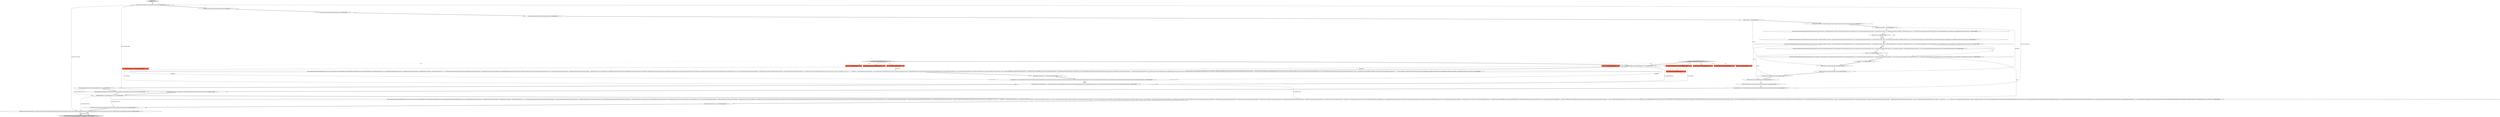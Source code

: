 digraph {
21 [style = filled, label = "Tenants tenants = mock()@@@7@@@['0', '0', '1']", fillcolor = white, shape = ellipse image = "AAA0AAABBB3BBB"];
5 [style = filled, label = "final Long entriesNum@@@2@@@['1', '0', '0']", fillcolor = tomato, shape = box image = "AAA0AAABBB1BBB"];
32 [style = filled, label = "Namespaces namespaces = mock()@@@9@@@['0', '0', '1']", fillcolor = white, shape = ellipse image = "AAA0AAABBB3BBB"];
13 [style = filled, label = "KeyValue message@@@2@@@['1', '0', '0']", fillcolor = tomato, shape = box image = "AAA0AAABBB1BBB"];
22 [style = filled, label = "doReturn(pulsarAdmin).when(this.pulsarConnectorConfig).getPulsarAdmin()@@@79@@@['0', '0', '1']", fillcolor = white, shape = ellipse image = "AAA0AAABBB3BBB"];
6 [style = filled, label = "PulsarSqlSchemaInfoProvider pulsarSqlSchemaInfoProvider = mock()@@@80@@@['1', '1', '0']", fillcolor = white, shape = ellipse image = "AAA0AAABBB1BBB"];
0 [style = filled, label = "PulsarRecordCursor pulsarRecordCursor = spy(new PulsarRecordCursor(ColumnHandles,split,pulsarConnectorConfig,managedLedgerFactory,new ManagedLedgerConfig(),new PulsarConnectorMetricsTracker(new NullStatsProvider()),dispatchingRowDecoderFactory))@@@79@@@['1', '1', '0']", fillcolor = white, shape = ellipse image = "AAA0AAABBB1BBB"];
44 [style = filled, label = "pulsarAdmin = mock()@@@74@@@['0', '0', '1']", fillcolor = white, shape = ellipse image = "AAA0AAABBB3BBB"];
42 [style = filled, label = "doReturn(schemas).when(pulsarAdmin).schemas()@@@78@@@['0', '0', '1']", fillcolor = white, shape = ellipse image = "AAA0AAABBB3BBB"];
25 [style = filled, label = "when(PulsarConnectorCache.instance.getManagedLedgerFactory()).thenReturn(managedLedgerFactory)@@@196@@@['0', '0', '1']", fillcolor = white, shape = ellipse image = "AAA0AAABBB3BBB"];
26 [style = filled, label = "this.pulsarMetadata = new PulsarMetadata(pulsarConnectorId,this.pulsarConnectorConfig,dispatchingRowDecoderFactory)@@@80@@@['0', '0', '1']", fillcolor = white, shape = ellipse image = "AAA0AAABBB3BBB"];
31 [style = filled, label = "when(namespaces.getNamespaces(anyString())).thenAnswer(new Answer<List<String>>(){@Override public List<String> answer(InvocationOnMock invocation){Object(( args = invocation.getArguments()String tenant = (String)args(0(List<String> ns = getNamespace(tenant)if (ns.isEmpty()) {ClientErrorException cee = new ClientErrorException(Response.status(404).build())throw new PulsarAdminException(cee,cee.getMessage(),cee.getResponse().getStatus())}return ns}})@@@10@@@['0', '0', '1']", fillcolor = white, shape = ellipse image = "AAA0AAABBB3BBB"];
12 [style = filled, label = "when(managedLedgerFactory.openReadOnlyCursor(any(),any(),any())).then(new Answer<ReadOnlyCursor>(){@Override public ReadOnlyCursor answer(InvocationOnMock invocationOnMock){Object(( args = invocationOnMock.getArguments()String topic = (String)args(0(PositionImpl positionImpl = (PositionImpl)args(1(int position = positionImpl.getEntryId() == -1? 0: (int)positionImpl.getEntryId()positions.put(topic,position)ReadOnlyCursorImpl readOnlyCursor = mock()doReturn(entriesNum).when(readOnlyCursor).getNumberOfEntries()doAnswer(new Answer<Void>(){@Override public Void answer(InvocationOnMock invocation){Object(( args = invocation.getArguments()Integer skipEntries = (Integer)args(0(positions.put(topic,positions.get(topic) + skipEntries)return null}}).when(readOnlyCursor).skipEntries(anyInt())when(readOnlyCursor.getReadPosition()).thenAnswer(new Answer<PositionImpl>(){@Override public PositionImpl answer(InvocationOnMock invocationOnMock){return PositionImpl.get(0,positions.get(topic))}})doAnswer(new Answer(){@Override public Object answer(InvocationOnMock invocationOnMock){Object(( args = invocationOnMock.getArguments()Integer readEntries = (Integer)args(0(AsyncCallbacks.ReadEntriesCallback callback = (AsyncCallbacks.ReadEntriesCallback)args(2(Object ctx = args(3(new Thread(new Runnable(){@Override public void run(){List<Entry> entries = new LinkedList<>()for (int i = 0 i < readEntries i++){MessageMetadata messageMetadata = new MessageMetadata().setProducerName(\"test-producer\").setSequenceId(positions.get(topic)).setPublishTime(System.currentTimeMillis())if (KeyValueEncodingType.SEPARATED.equals(schema.getKeyValueEncodingType())) {messageMetadata.setPartitionKey(new String(schema.getKeySchema().encode(message.getKey()),Charset.forName(\"UTF-8\"))).setPartitionKeyB64Encoded(false)}ByteBuf dataPayload = io.netty.buffer.Unpooled.copiedBuffer(schema.encode(message))ByteBuf byteBuf = serializeMetadataAndPayload(Commands.ChecksumType.Crc32c,messageMetadata,dataPayload)entries.add(EntryImpl.create(0,positions.get(topic),byteBuf))positions.put(topic,positions.get(topic) + 1)}callback.readEntriesComplete(entries,ctx)}}).start()return null}}).when(readOnlyCursor).asyncReadEntries(anyInt(),anyLong(),any(),any(),any())when(readOnlyCursor.hasMoreEntries()).thenAnswer(new Answer<Boolean>(){@Override public Boolean answer(InvocationOnMock invocationOnMock){return positions.get(topic) < entriesNum}})when(readOnlyCursor.getNumberOfEntries(any())).then(new Answer<Long>(){@Override public Long answer(InvocationOnMock invocationOnMock){Object(( args = invocationOnMock.getArguments()com.google.common.collect.Range<PositionImpl> range = (com.google.common.collect.Range<PositionImpl>)args(0(return (range.upperEndpoint().getEntryId() + 1) - range.lowerEndpoint().getEntryId()}})when(readOnlyCursor.getCurrentLedgerInfo()).thenReturn(MLDataFormats.ManagedLedgerInfo.LedgerInfo.newBuilder().setLedgerId(0).build())return readOnlyCursor}})@@@4@@@['1', '1', '0']", fillcolor = white, shape = ellipse image = "AAA0AAABBB1BBB"];
20 [style = filled, label = "mockKeyValueSchemaPulsarRecordCursor['0', '1', '0']", fillcolor = lightgray, shape = diamond image = "AAA0AAABBB2BBB"];
19 [style = filled, label = "final TopicName topicName@@@2@@@['0', '1', '0']", fillcolor = tomato, shape = box image = "AAA1AAABBB2BBB"];
23 [style = filled, label = "PulsarRecordCursor pulsarRecordCursor = spy(new PulsarRecordCursor(topicsToColumnHandles.get(split.getKey()),split.getValue(),pulsarConnectorConfig,managedLedgerFactory,new ManagedLedgerConfig(),new PulsarConnectorMetricsTracker(new NullStatsProvider()),dispatchingRowDecoderFactory))@@@198@@@['0', '0', '1']", fillcolor = white, shape = ellipse image = "AAA0AAABBB3BBB"];
47 [style = filled, label = "this.pulsarConnectorConfig.setMaxSplitEntryQueueSize(10)@@@5@@@['0', '0', '1']", fillcolor = white, shape = ellipse image = "AAA0AAABBB3BBB"];
4 [style = filled, label = "when(managedLedgerFactory.openReadOnlyCursor(any(),any(),any())).then(new Answer<ReadOnlyCursor>(){@Override public ReadOnlyCursor answer(InvocationOnMock invocationOnMock){Object(( args = invocationOnMock.getArguments()String topic = (String)args(0(PositionImpl positionImpl = (PositionImpl)args(1(int position = positionImpl.getEntryId() == -1? 0: (int)positionImpl.getEntryId()positions.put(topic,position)String schemaName = TopicName.get(TopicName.get(topic.replaceAll(\"/persistent\",\"\")).getPartitionedTopicName()).getSchemaName()long entries = topicsToNumEntries.get(schemaName)ReadOnlyCursorImpl readOnlyCursor = mock()doReturn(entries).when(readOnlyCursor).getNumberOfEntries()doAnswer(new Answer<Void>(){@Override public Void answer(InvocationOnMock invocation){Object(( args = invocation.getArguments()Integer skipEntries = (Integer)args(0(positions.put(topic,positions.get(topic) + skipEntries)return null}}).when(readOnlyCursor).skipEntries(anyInt())when(readOnlyCursor.getReadPosition()).thenAnswer(new Answer<PositionImpl>(){@Override public PositionImpl answer(InvocationOnMock invocationOnMock){return PositionImpl.get(0,positions.get(topic))}})doAnswer(new Answer(){@Override public Object answer(InvocationOnMock invocationOnMock){Object(( args = invocationOnMock.getArguments()Integer readEntries = (Integer)args(0(AsyncCallbacks.ReadEntriesCallback callback = (AsyncCallbacks.ReadEntriesCallback)args(2(Object ctx = args(3(new Thread(new Runnable(){@Override public void run(){List<Entry> entries = new LinkedList<>()for (int i = 0 i < readEntries i++){TestPulsarConnector.Bar bar = new TestPulsarConnector.Bar()bar.field1 = fooFunctions.get(\"bar.field1\").apply(count) == null? null: (int)fooFunctions.get(\"bar.field1\").apply(count)bar.field2 = fooFunctions.get(\"bar.field2\").apply(count) == null? null: (String)fooFunctions.get(\"bar.field2\").apply(count)bar.field3 = (float)fooFunctions.get(\"bar.field3\").apply(count)Foo foo = new Foo()foo.field1 = (int)fooFunctions.get(\"field1\").apply(count)foo.field2 = (String)fooFunctions.get(\"field2\").apply(count)foo.field3 = (float)fooFunctions.get(\"field3\").apply(count)foo.field4 = (double)fooFunctions.get(\"field4\").apply(count)foo.field5 = (boolean)fooFunctions.get(\"field5\").apply(count)foo.field6 = (long)fooFunctions.get(\"field6\").apply(count)foo.timestamp = (long)fooFunctions.get(\"timestamp\").apply(count)foo.time = (int)fooFunctions.get(\"time\").apply(count)foo.date = (int)fooFunctions.get(\"date\").apply(count)foo.bar = barfoo.field7 = (Foo.TestEnum)fooFunctions.get(\"field7\").apply(count)MessageMetadata messageMetadata = new MessageMetadata().setProducerName(\"test-producer\").setSequenceId(positions.get(topic)).setPublishTime(System.currentTimeMillis())Schema schema = topicsToSchemas.get(schemaName).getType() == SchemaType.AVRO? AvroSchema.of(): JSONSchema.of()ByteBuf payload = io.netty.buffer.Unpooled.copiedBuffer(schema.encode(foo))ByteBuf byteBuf = serializeMetadataAndPayload(Commands.ChecksumType.Crc32c,messageMetadata,payload)completedBytes += byteBuf.readableBytes()entries.add(EntryImpl.create(0,positions.get(topic),byteBuf))positions.put(topic,positions.get(topic) + 1)count++}callback.readEntriesComplete(entries,ctx)}}).start()return null}}).when(readOnlyCursor).asyncReadEntries(anyInt(),anyLong(),any(),any(),any())when(readOnlyCursor.hasMoreEntries()).thenAnswer(new Answer<Boolean>(){@Override public Boolean answer(InvocationOnMock invocationOnMock){return positions.get(topic) < entries}})when(readOnlyCursor.findNewestMatching(any(),any())).then(new Answer<Position>(){@Override public Position answer(InvocationOnMock invocationOnMock){Object(( args = invocationOnMock.getArguments()com.google.common.base.Predicate<Entry> predicate = (com.google.common.base.Predicate<Entry>)args(1(String schemaName = TopicName.get(TopicName.get(topic.replaceAll(\"/persistent\",\"\")).getPartitionedTopicName()).getSchemaName()List<Entry> entries = getTopicEntries(schemaName)Integer target = nullfor (int i = entries.size() - 1 i >= 0 i--){Entry entry = entries.get(i)if (predicate.apply(entry)) {target = ibreak}}return target == null? null: new PositionImpl(0,target)}})when(readOnlyCursor.getNumberOfEntries(any())).then(new Answer<Long>(){@Override public Long answer(InvocationOnMock invocationOnMock){Object(( args = invocationOnMock.getArguments()com.google.common.collect.Range<PositionImpl> range = (com.google.common.collect.Range<PositionImpl>)args(0(return (range.upperEndpoint().getEntryId() + 1) - range.lowerEndpoint().getEntryId()}})when(readOnlyCursor.getCurrentLedgerInfo()).thenReturn(MLDataFormats.ManagedLedgerInfo.LedgerInfo.newBuilder().setLedgerId(0).build())return readOnlyCursor}})@@@83@@@['1', '1', '1']", fillcolor = white, shape = ellipse image = "AAA0AAABBB1BBB"];
34 [style = filled, label = "doReturn(namespaces).when(pulsarAdmin).namespaces()@@@76@@@['0', '0', '1']", fillcolor = white, shape = ellipse image = "AAA0AAABBB3BBB"];
41 [style = filled, label = "this.pulsarConnectorConfig.setMaxEntryReadBatchSize(1)@@@4@@@['0', '0', '1']", fillcolor = white, shape = ellipse image = "AAA0AAABBB3BBB"];
7 [style = filled, label = "mockKeyValueSchemaPulsarRecordCursor['1', '0', '0']", fillcolor = lightgray, shape = diamond image = "AAA0AAABBB1BBB"];
18 [style = filled, label = "List<PulsarColumnHandle> ColumnHandles@@@2@@@['0', '1', '0']", fillcolor = tomato, shape = box image = "AAA0AAABBB2BBB"];
8 [style = filled, label = "PulsarSplit split = new PulsarSplit(0,pulsarConnectorId.toString(),topicName.getNamespace(),topicName.getLocalName(),topicName.getLocalName(),entriesNum,new String(schema.getSchemaInfo().getSchema()),schema.getSchemaInfo().getType(),0,entriesNum,0,0,TupleDomain.all(),objectMapper.writeValueAsString(schema.getSchemaInfo().getProperties()),null)@@@78@@@['1', '1', '0']", fillcolor = white, shape = ellipse image = "AAA0AAABBB1BBB"];
38 [style = filled, label = "this.pulsarRecordCursors.put(split.getKey(),pulsarRecordCursor)@@@199@@@['0', '0', '1']", fillcolor = lightgray, shape = ellipse image = "AAA0AAABBB3BBB"];
40 [style = filled, label = "Topics topics = mock()@@@23@@@['0', '0', '1']", fillcolor = white, shape = ellipse image = "AAA0AAABBB3BBB"];
24 [style = filled, label = "doReturn(tenants).when(pulsarAdmin).tenants()@@@75@@@['0', '0', '1']", fillcolor = white, shape = ellipse image = "AAA0AAABBB3BBB"];
28 [style = filled, label = "when(topics.getList(anyString(),any())).thenAnswer(new Answer<List<String>>(){@Override public List<String> answer(InvocationOnMock invocationOnMock){Object(( args = invocationOnMock.getArguments()String ns = (String)args(0(List<String> topics = getTopics(ns)if (topics.isEmpty()) {ClientErrorException cee = new ClientErrorException(Response.status(404).build())throw new PulsarAdminException(cee,cee.getMessage(),cee.getResponse().getStatus())}return topics}})@@@24@@@['0', '0', '1']", fillcolor = white, shape = ellipse image = "AAA0AAABBB3BBB"];
9 [style = filled, label = "ManagedLedgerFactory managedLedgerFactory = mock()@@@3@@@['1', '1', '0']", fillcolor = white, shape = ellipse image = "AAA0AAABBB1BBB"];
16 [style = filled, label = "final Long entriesNum@@@2@@@['0', '1', '0']", fillcolor = tomato, shape = box image = "AAA0AAABBB2BBB"];
46 [style = filled, label = "setup['0', '0', '1']", fillcolor = lightgray, shape = diamond image = "AAA0AAABBB3BBB"];
3 [style = filled, label = "final TopicName topicName@@@2@@@['1', '0', '0']", fillcolor = tomato, shape = box image = "AAA0AAABBB1BBB"];
1 [style = filled, label = "ManagedLedgerFactory managedLedgerFactory = mock()@@@82@@@['1', '1', '1']", fillcolor = white, shape = ellipse image = "AAA0AAABBB1BBB"];
33 [style = filled, label = "when(topics.getPartitionedTopicMetadata(anyString())).thenAnswer(new Answer<PartitionedTopicMetadata>(){@Override public PartitionedTopicMetadata answer(InvocationOnMock invocationOnMock){Object(( args = invocationOnMock.getArguments()String topic = (String)args(0(int partitions = partitionedTopicsToPartitions.get(topic) == null? 0: partitionedTopicsToPartitions.get(topic)return new PartitionedTopicMetadata(partitions)}})@@@50@@@['0', '0', '1']", fillcolor = white, shape = ellipse image = "AAA0AAABBB3BBB"];
39 [style = filled, label = "this.pulsarConnectorConfig = spy(new PulsarConnectorConfig())@@@3@@@['0', '0', '1']", fillcolor = white, shape = ellipse image = "AAA0AAABBB3BBB"];
27 [style = filled, label = "this.pulsarSplitManager = Mockito.spy(new PulsarSplitManager(pulsarConnectorId,this.pulsarConnectorConfig))@@@81@@@['0', '0', '1']", fillcolor = white, shape = ellipse image = "AAA0AAABBB3BBB"];
29 [style = filled, label = "schemas = mock()@@@59@@@['0', '0', '1']", fillcolor = white, shape = ellipse image = "AAA0AAABBB3BBB"];
43 [style = filled, label = "this.pulsarConnectorConfig.setMaxSplitMessageQueueSize(100)@@@6@@@['0', '0', '1']", fillcolor = white, shape = ellipse image = "AAA0AAABBB3BBB"];
15 [style = filled, label = "KeyValue message@@@2@@@['0', '1', '0']", fillcolor = tomato, shape = box image = "AAA0AAABBB2BBB"];
45 [style = filled, label = "PulsarConnectorCache.instance = mock()@@@195@@@['0', '0', '1']", fillcolor = white, shape = ellipse image = "AAA0AAABBB3BBB"];
11 [style = filled, label = "ObjectMapper objectMapper = new ObjectMapper()@@@77@@@['1', '1', '0']", fillcolor = white, shape = ellipse image = "AAA0AAABBB1BBB"];
10 [style = filled, label = "when(pulsarSqlSchemaInfoProvider.getSchemaByVersion(any())).thenReturn(completedFuture(schema.getSchemaInfo()))@@@81@@@['1', '1', '0']", fillcolor = white, shape = ellipse image = "AAA0AAABBB1BBB"];
35 [style = filled, label = "when(topics.getPartitionedTopicList(anyString())).thenAnswer(new Answer<List<String>>(){@Override public List<String> answer(InvocationOnMock invocationOnMock){Object(( args = invocationOnMock.getArguments()String ns = (String)args(0(List<String> topics = getPartitionedTopics(ns)if (topics.isEmpty()) {ClientErrorException cee = new ClientErrorException(Response.status(404).build())throw new PulsarAdminException(cee,cee.getMessage(),cee.getResponse().getStatus())}return topics}})@@@37@@@['0', '0', '1']", fillcolor = white, shape = ellipse image = "AAA0AAABBB3BBB"];
2 [style = filled, label = "final KeyValueSchema schema@@@2@@@['1', '0', '0']", fillcolor = tomato, shape = box image = "AAA0AAABBB1BBB"];
14 [style = filled, label = "List<PulsarColumnHandle> ColumnHandles@@@2@@@['1', '0', '0']", fillcolor = tomato, shape = box image = "AAA1AAABBB1BBB"];
17 [style = filled, label = "final KeyValueSchemaImpl schema@@@2@@@['0', '1', '0']", fillcolor = tomato, shape = box image = "AAA0AAABBB2BBB"];
30 [style = filled, label = "doReturn(topics).when(pulsarAdmin).topics()@@@77@@@['0', '0', '1']", fillcolor = white, shape = ellipse image = "AAA0AAABBB3BBB"];
37 [style = filled, label = "when(schemas.getSchemaInfo(anyString())).thenAnswer(new Answer<SchemaInfo>(){@Override public SchemaInfo answer(InvocationOnMock invocationOnMock){Object(( args = invocationOnMock.getArguments()String topic = (String)args(0(if (topicsToSchemas.get(topic) != null) {return topicsToSchemas.get(topic)}{ClientErrorException cee = new ClientErrorException(Response.status(404).build())throw new PulsarAdminException(cee,cee.getMessage(),cee.getResponse().getStatus())}}})@@@60@@@['0', '0', '1']", fillcolor = white, shape = ellipse image = "AAA0AAABBB3BBB"];
36 [style = filled, label = "doReturn(new LinkedList<>(topicNames.stream().map(null).collect(Collectors.toSet()))).when(tenants).getTenants()@@@8@@@['0', '0', '1']", fillcolor = white, shape = ellipse image = "AAA0AAABBB3BBB"];
29->42 [style = solid, label="schemas"];
6->1 [style = solid, label="pulsarSqlSchemaInfoProvider"];
22->26 [style = bold, label=""];
35->30 [style = solid, label="topics"];
43->21 [style = bold, label=""];
1->4 [style = bold, label=""];
7->2 [style = dotted, label="true"];
27->1 [style = bold, label=""];
20->9 [style = bold, label=""];
0->6 [style = bold, label=""];
25->23 [style = bold, label=""];
20->17 [style = dotted, label="true"];
7->13 [style = dotted, label="true"];
30->42 [style = bold, label=""];
8->0 [style = solid, label="split"];
12->11 [style = bold, label=""];
35->33 [style = bold, label=""];
24->34 [style = bold, label=""];
36->32 [style = bold, label=""];
38->23 [style = bold, label=""];
39->27 [style = solid, label="pulsarConnectorConfig"];
47->43 [style = bold, label=""];
39->23 [style = solid, label="pulsarConnectorConfig"];
29->37 [style = bold, label=""];
40->28 [style = bold, label=""];
46->39 [style = bold, label=""];
33->37 [style = solid, label="args"];
34->30 [style = bold, label=""];
5->12 [style = solid, label="entriesNum"];
31->28 [style = solid, label="args"];
7->5 [style = dotted, label="true"];
33->29 [style = bold, label=""];
39->26 [style = solid, label="pulsarConnectorConfig"];
8->0 [style = bold, label=""];
16->12 [style = solid, label="entriesNum"];
1->23 [style = solid, label="managedLedgerFactory"];
7->9 [style = bold, label=""];
4->45 [style = bold, label=""];
26->27 [style = bold, label=""];
28->35 [style = bold, label=""];
16->8 [style = solid, label="entriesNum"];
45->25 [style = bold, label=""];
21->36 [style = bold, label=""];
5->8 [style = solid, label="entriesNum"];
7->3 [style = dotted, label="true"];
32->34 [style = solid, label="namespaces"];
6->10 [style = bold, label=""];
23->38 [style = bold, label=""];
9->0 [style = solid, label="managedLedgerFactory"];
40->28 [style = solid, label="topics"];
1->25 [style = solid, label="managedLedgerFactory"];
37->44 [style = bold, label=""];
20->18 [style = dotted, label="true"];
31->40 [style = bold, label=""];
14->19 [style = dashed, label="0"];
23->38 [style = solid, label="pulsarRecordCursor"];
11->8 [style = bold, label=""];
28->35 [style = solid, label="args"];
39->41 [style = bold, label=""];
20->19 [style = dotted, label="true"];
35->37 [style = solid, label="cee"];
9->12 [style = bold, label=""];
41->47 [style = bold, label=""];
21->24 [style = solid, label="tenants"];
42->22 [style = bold, label=""];
18->0 [style = solid, label="ColumnHandles"];
44->24 [style = bold, label=""];
37->4 [style = solid, label="args"];
10->1 [style = bold, label=""];
0->4 [style = solid, label="pulsarRecordCursor"];
35->33 [style = solid, label="args"];
32->31 [style = bold, label=""];
20->15 [style = dotted, label="true"];
20->16 [style = dotted, label="true"];
14->0 [style = solid, label="ColumnHandles"];
7->14 [style = dotted, label="true"];
}
